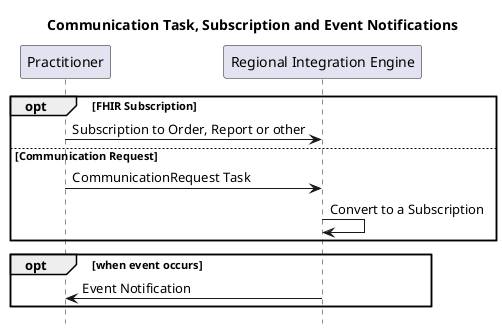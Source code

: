 @startuml

hide footbox

title "Communication Task, Subscription and Event Notifications"

participant "Practitioner" as practitioner
participant "Regional Integration Engine" as RIE


opt FHIR Subscription
practitioner -> RIE: Subscription to Order, Report or other
else Communication Request
practitioner -> RIE: CommunicationRequest Task
RIE -> RIE: Convert to a Subscription
end

opt when event occurs
RIE -> practitioner: Event Notification
end


@enduml
